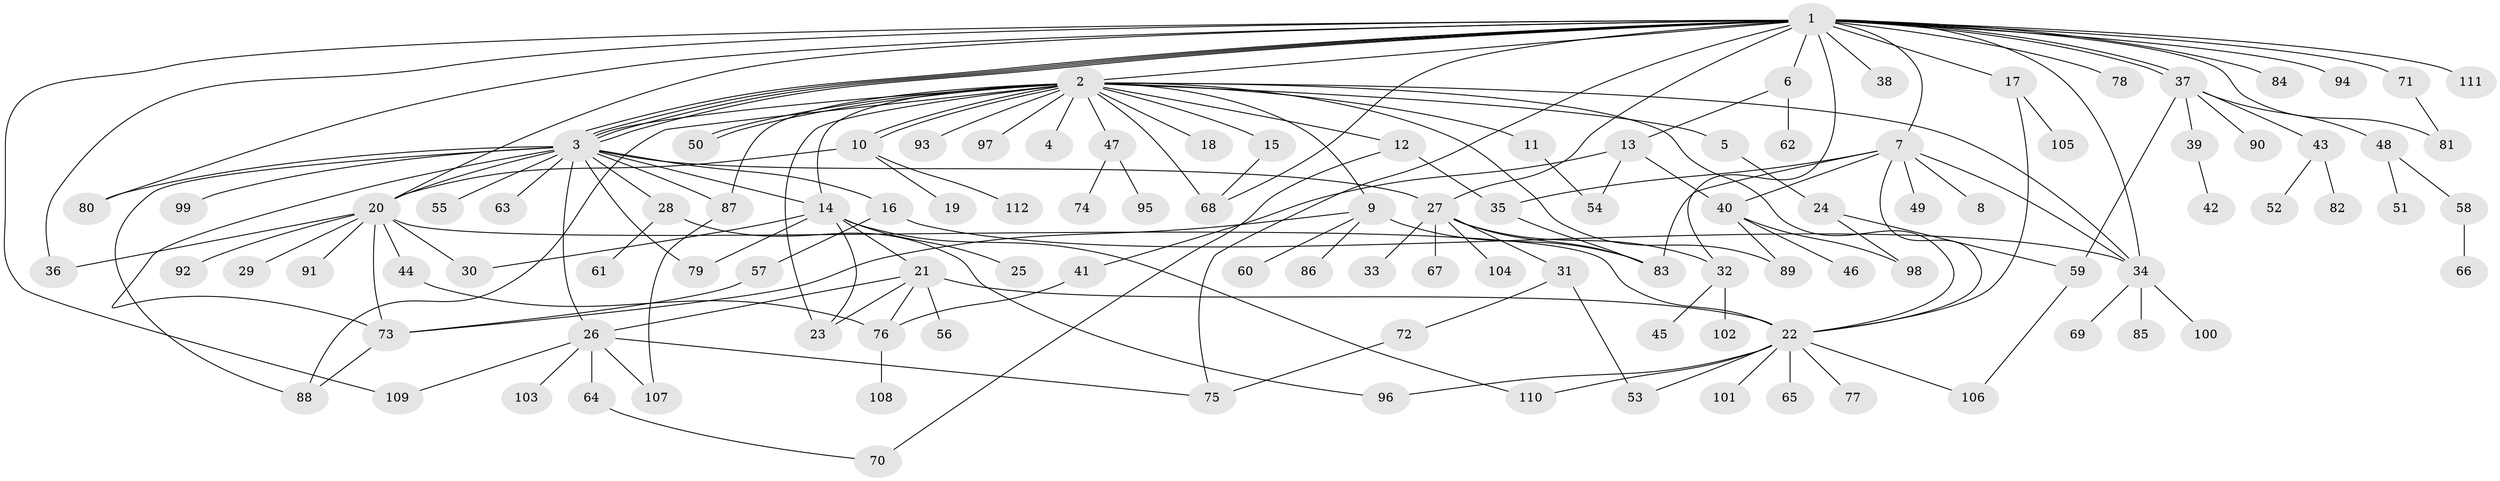 // coarse degree distribution, {32: 0.012195121951219513, 23: 0.012195121951219513, 17: 0.012195121951219513, 1: 0.5, 2: 0.15853658536585366, 7: 0.036585365853658534, 4: 0.06097560975609756, 3: 0.13414634146341464, 11: 0.012195121951219513, 12: 0.012195121951219513, 6: 0.024390243902439025, 5: 0.024390243902439025}
// Generated by graph-tools (version 1.1) at 2025/51/02/27/25 19:51:56]
// undirected, 112 vertices, 166 edges
graph export_dot {
graph [start="1"]
  node [color=gray90,style=filled];
  1;
  2;
  3;
  4;
  5;
  6;
  7;
  8;
  9;
  10;
  11;
  12;
  13;
  14;
  15;
  16;
  17;
  18;
  19;
  20;
  21;
  22;
  23;
  24;
  25;
  26;
  27;
  28;
  29;
  30;
  31;
  32;
  33;
  34;
  35;
  36;
  37;
  38;
  39;
  40;
  41;
  42;
  43;
  44;
  45;
  46;
  47;
  48;
  49;
  50;
  51;
  52;
  53;
  54;
  55;
  56;
  57;
  58;
  59;
  60;
  61;
  62;
  63;
  64;
  65;
  66;
  67;
  68;
  69;
  70;
  71;
  72;
  73;
  74;
  75;
  76;
  77;
  78;
  79;
  80;
  81;
  82;
  83;
  84;
  85;
  86;
  87;
  88;
  89;
  90;
  91;
  92;
  93;
  94;
  95;
  96;
  97;
  98;
  99;
  100;
  101;
  102;
  103;
  104;
  105;
  106;
  107;
  108;
  109;
  110;
  111;
  112;
  1 -- 2;
  1 -- 3;
  1 -- 3;
  1 -- 3;
  1 -- 3;
  1 -- 6;
  1 -- 7;
  1 -- 17;
  1 -- 20;
  1 -- 27;
  1 -- 32;
  1 -- 34;
  1 -- 36;
  1 -- 37;
  1 -- 37;
  1 -- 38;
  1 -- 68;
  1 -- 71;
  1 -- 75;
  1 -- 78;
  1 -- 80;
  1 -- 81;
  1 -- 84;
  1 -- 94;
  1 -- 109;
  1 -- 111;
  2 -- 3;
  2 -- 4;
  2 -- 5;
  2 -- 9;
  2 -- 10;
  2 -- 10;
  2 -- 11;
  2 -- 12;
  2 -- 14;
  2 -- 15;
  2 -- 18;
  2 -- 22;
  2 -- 23;
  2 -- 34;
  2 -- 47;
  2 -- 50;
  2 -- 50;
  2 -- 68;
  2 -- 87;
  2 -- 88;
  2 -- 89;
  2 -- 93;
  2 -- 97;
  3 -- 14;
  3 -- 16;
  3 -- 20;
  3 -- 26;
  3 -- 27;
  3 -- 28;
  3 -- 55;
  3 -- 63;
  3 -- 73;
  3 -- 79;
  3 -- 80;
  3 -- 87;
  3 -- 88;
  3 -- 99;
  5 -- 24;
  6 -- 13;
  6 -- 62;
  7 -- 8;
  7 -- 22;
  7 -- 34;
  7 -- 35;
  7 -- 40;
  7 -- 49;
  7 -- 83;
  9 -- 60;
  9 -- 73;
  9 -- 83;
  9 -- 86;
  10 -- 19;
  10 -- 20;
  10 -- 112;
  11 -- 54;
  12 -- 35;
  12 -- 70;
  13 -- 40;
  13 -- 41;
  13 -- 54;
  14 -- 21;
  14 -- 23;
  14 -- 25;
  14 -- 30;
  14 -- 79;
  14 -- 110;
  15 -- 68;
  16 -- 34;
  16 -- 57;
  17 -- 22;
  17 -- 105;
  20 -- 22;
  20 -- 29;
  20 -- 30;
  20 -- 36;
  20 -- 44;
  20 -- 73;
  20 -- 91;
  20 -- 92;
  21 -- 22;
  21 -- 23;
  21 -- 26;
  21 -- 56;
  21 -- 76;
  22 -- 53;
  22 -- 65;
  22 -- 77;
  22 -- 96;
  22 -- 101;
  22 -- 106;
  22 -- 110;
  24 -- 59;
  24 -- 98;
  26 -- 64;
  26 -- 75;
  26 -- 103;
  26 -- 107;
  26 -- 109;
  27 -- 31;
  27 -- 32;
  27 -- 33;
  27 -- 67;
  27 -- 83;
  27 -- 104;
  28 -- 61;
  28 -- 96;
  31 -- 53;
  31 -- 72;
  32 -- 45;
  32 -- 102;
  34 -- 69;
  34 -- 85;
  34 -- 100;
  35 -- 83;
  37 -- 39;
  37 -- 43;
  37 -- 48;
  37 -- 59;
  37 -- 90;
  39 -- 42;
  40 -- 46;
  40 -- 89;
  40 -- 98;
  41 -- 76;
  43 -- 52;
  43 -- 82;
  44 -- 76;
  47 -- 74;
  47 -- 95;
  48 -- 51;
  48 -- 58;
  57 -- 73;
  58 -- 66;
  59 -- 106;
  64 -- 70;
  71 -- 81;
  72 -- 75;
  73 -- 88;
  76 -- 108;
  87 -- 107;
}
